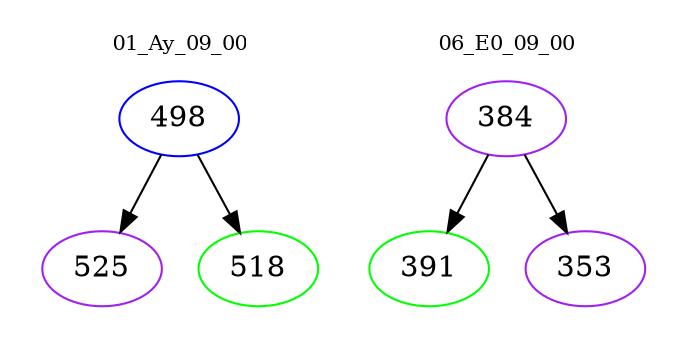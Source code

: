 digraph{
subgraph cluster_0 {
color = white
label = "01_Ay_09_00";
fontsize=10;
T0_498 [label="498", color="blue"]
T0_498 -> T0_525 [color="black"]
T0_525 [label="525", color="purple"]
T0_498 -> T0_518 [color="black"]
T0_518 [label="518", color="green"]
}
subgraph cluster_1 {
color = white
label = "06_E0_09_00";
fontsize=10;
T1_384 [label="384", color="purple"]
T1_384 -> T1_391 [color="black"]
T1_391 [label="391", color="green"]
T1_384 -> T1_353 [color="black"]
T1_353 [label="353", color="purple"]
}
}
